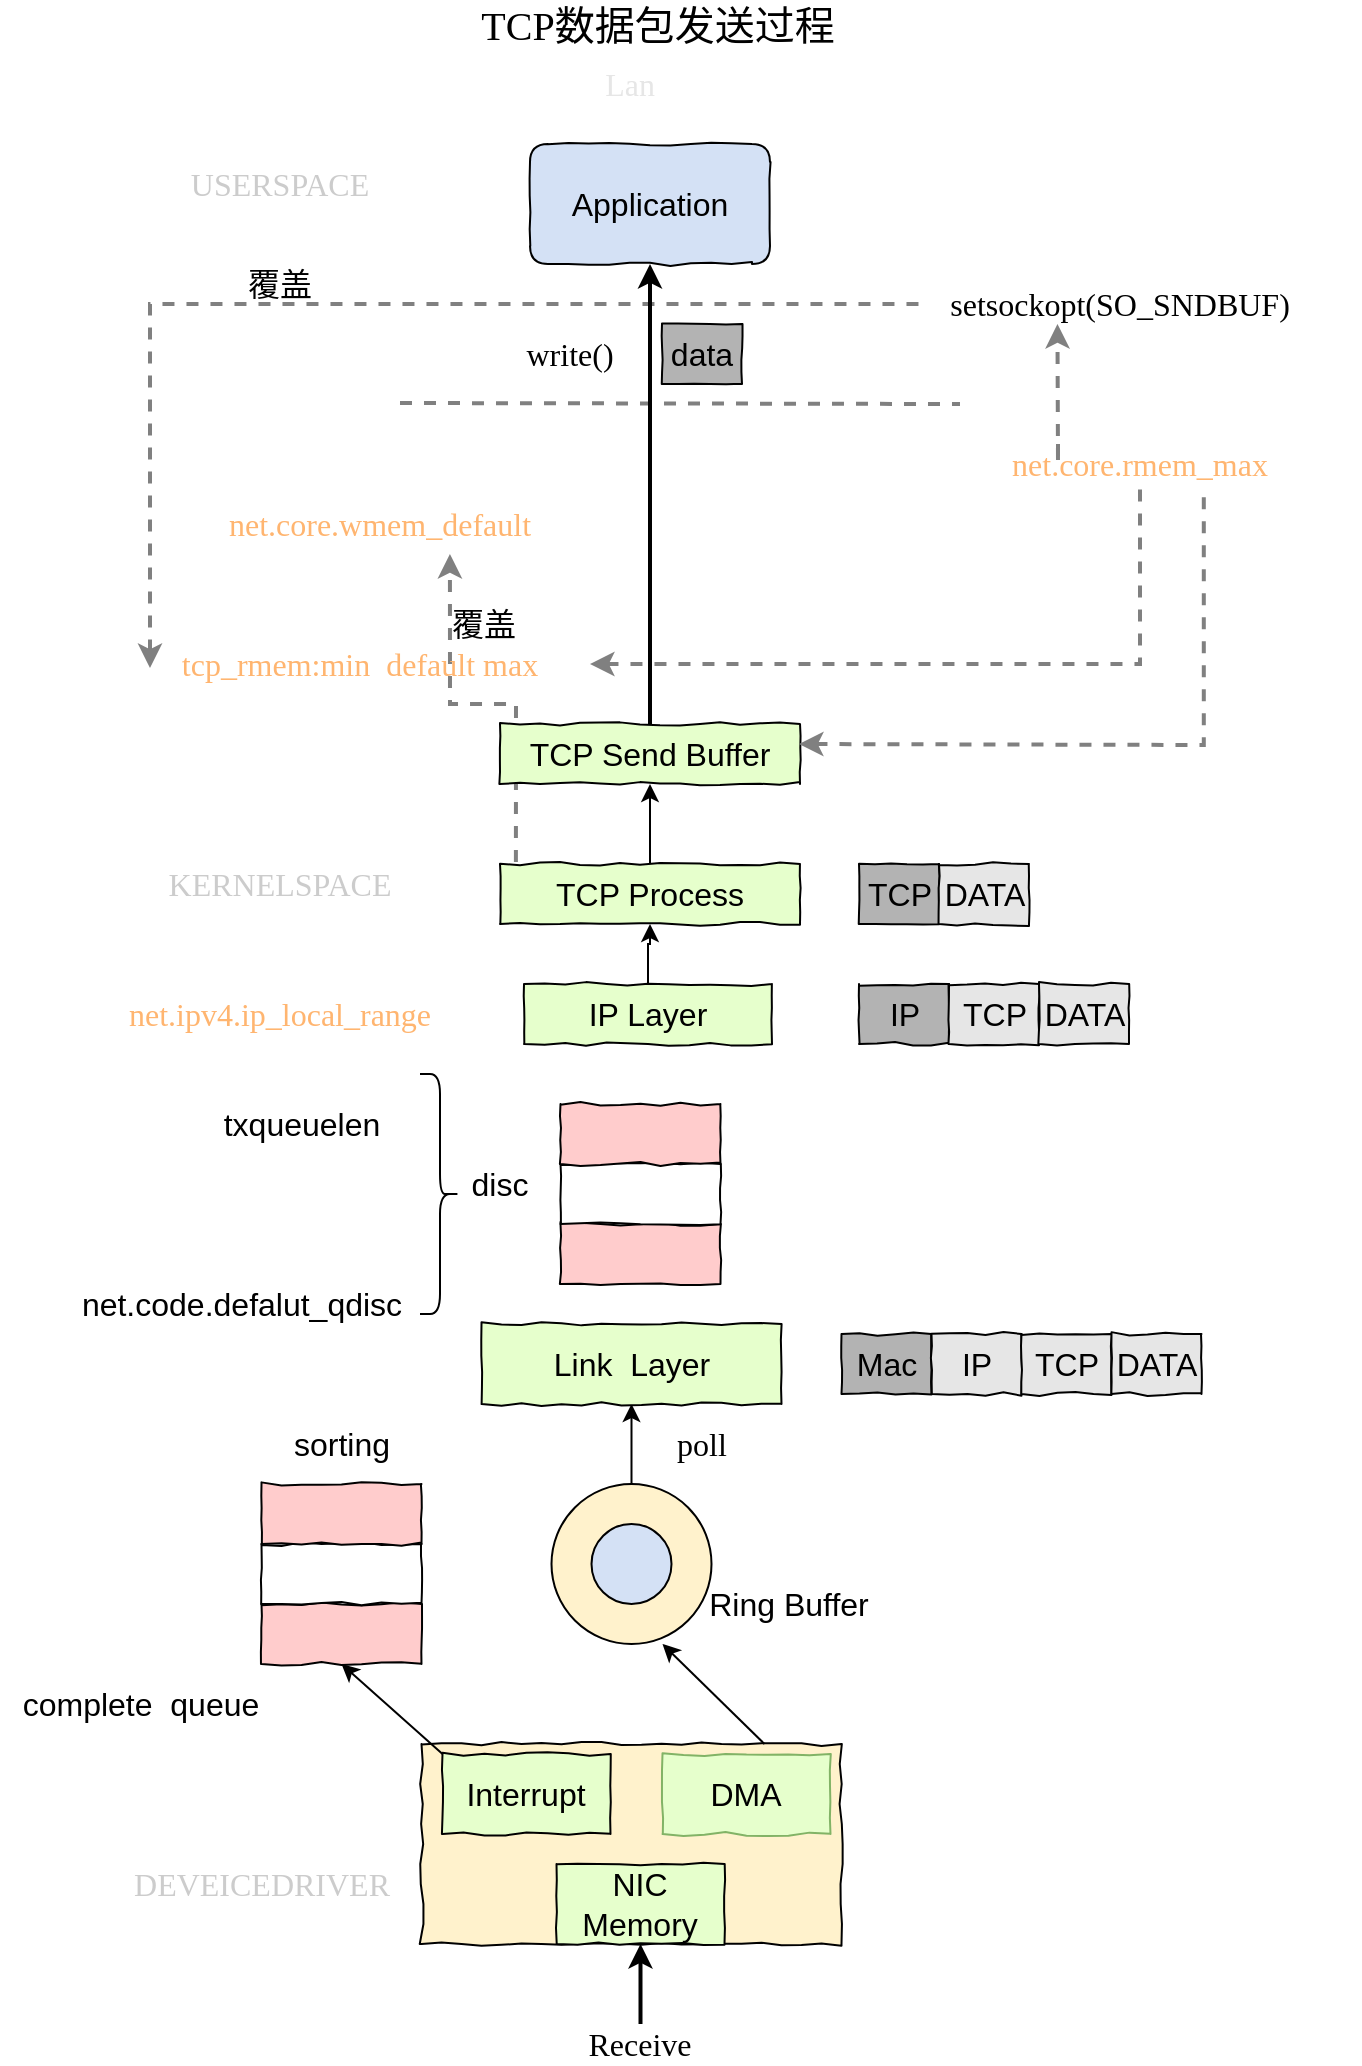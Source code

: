 <mxfile version="13.6.2" type="device"><diagram id="0uRsTTh1nOCJt-r7BCXP" name="第 1 页"><mxGraphModel dx="925" dy="1808" grid="1" gridSize="10" guides="1" tooltips="1" connect="1" arrows="1" fold="1" page="1" pageScale="1" pageWidth="827" pageHeight="1169" math="0" shadow="0"><root><mxCell id="0"/><mxCell id="1" parent="0"/><mxCell id="L9X4dWDqyz6B8TDLeYYe-1" value="" style="rounded=0;whiteSpace=wrap;html=1;comic=1;fontSize=16;fillColor=#FFF2CC;" vertex="1" parent="1"><mxGeometry x="220.75" y="450" width="210" height="100" as="geometry"/></mxCell><mxCell id="L9X4dWDqyz6B8TDLeYYe-2" value="" style="edgeStyle=orthogonalEdgeStyle;rounded=0;orthogonalLoop=1;jettySize=auto;html=1;fontSize=16;" edge="1" parent="1" source="L9X4dWDqyz6B8TDLeYYe-3" target="L9X4dWDqyz6B8TDLeYYe-6"><mxGeometry relative="1" as="geometry"/></mxCell><mxCell id="L9X4dWDqyz6B8TDLeYYe-3" value="" style="ellipse;whiteSpace=wrap;html=1;aspect=fixed;comic=1;fontSize=16;fillColor=#FFF2CC;" vertex="1" parent="1"><mxGeometry x="285.75" y="320" width="80" height="80" as="geometry"/></mxCell><mxCell id="L9X4dWDqyz6B8TDLeYYe-4" value="" style="ellipse;whiteSpace=wrap;html=1;aspect=fixed;comic=1;fontSize=16;fillColor=#D4E1F5;" vertex="1" parent="1"><mxGeometry x="305.75" y="340" width="40" height="40" as="geometry"/></mxCell><mxCell id="L9X4dWDqyz6B8TDLeYYe-6" value="Link &amp;nbsp;Layer" style="rounded=0;whiteSpace=wrap;html=1;comic=1;fontSize=16;fillColor=#E6FFCC;" vertex="1" parent="1"><mxGeometry x="250.75" y="240" width="150" height="40" as="geometry"/></mxCell><mxCell id="L9X4dWDqyz6B8TDLeYYe-7" value="" style="edgeStyle=orthogonalEdgeStyle;rounded=0;orthogonalLoop=1;jettySize=auto;html=1;fontSize=16;" edge="1" parent="1" source="L9X4dWDqyz6B8TDLeYYe-8" target="L9X4dWDqyz6B8TDLeYYe-13"><mxGeometry relative="1" as="geometry"/></mxCell><mxCell id="L9X4dWDqyz6B8TDLeYYe-8" value="IP Layer" style="rounded=0;whiteSpace=wrap;html=1;comic=1;fontSize=16;fillColor=#E6FFCC;" vertex="1" parent="1"><mxGeometry x="272" y="70" width="124" height="30" as="geometry"/></mxCell><mxCell id="L9X4dWDqyz6B8TDLeYYe-9" value="Application" style="rounded=1;whiteSpace=wrap;html=1;comic=1;fontSize=16;fillColor=#D4E1F5;" vertex="1" parent="1"><mxGeometry x="275" y="-350" width="120" height="60" as="geometry"/></mxCell><mxCell id="L9X4dWDqyz6B8TDLeYYe-10" style="edgeStyle=orthogonalEdgeStyle;rounded=0;orthogonalLoop=1;jettySize=auto;html=1;entryX=0.5;entryY=1;entryDx=0;entryDy=0;fontFamily=Comic Sans MS;fontSize=16;fontColor=#CCCCCC;" edge="1" parent="1" source="L9X4dWDqyz6B8TDLeYYe-13" target="L9X4dWDqyz6B8TDLeYYe-47"><mxGeometry relative="1" as="geometry"/></mxCell><mxCell id="L9X4dWDqyz6B8TDLeYYe-11" style="edgeStyle=orthogonalEdgeStyle;rounded=0;orthogonalLoop=1;jettySize=auto;html=1;exitX=0.053;exitY=-0.033;exitDx=0;exitDy=0;entryX=0.652;entryY=1.25;entryDx=0;entryDy=0;entryPerimeter=0;dashed=1;strokeColor=#808080;strokeWidth=2;fontFamily=Comic Sans MS;fontSize=16;fontColor=#CCCCCC;exitPerimeter=0;" edge="1" parent="1" source="L9X4dWDqyz6B8TDLeYYe-13" target="L9X4dWDqyz6B8TDLeYYe-41"><mxGeometry relative="1" as="geometry"/></mxCell><mxCell id="L9X4dWDqyz6B8TDLeYYe-12" style="edgeStyle=orthogonalEdgeStyle;rounded=0;orthogonalLoop=1;jettySize=auto;html=1;dashed=1;strokeColor=#808080;strokeWidth=2;fontFamily=Comic Sans MS;fontSize=16;fontColor=#CCCCCC;endArrow=none;endFill=0;startArrow=classic;startFill=1;exitX=1;exitY=0.5;exitDx=0;exitDy=0;" edge="1" parent="1" source="L9X4dWDqyz6B8TDLeYYe-40" target="L9X4dWDqyz6B8TDLeYYe-44"><mxGeometry relative="1" as="geometry"><mxPoint x="298" y="-110" as="sourcePoint"/></mxGeometry></mxCell><mxCell id="L9X4dWDqyz6B8TDLeYYe-13" value="TCP Process" style="rounded=0;whiteSpace=wrap;html=1;comic=1;fontSize=16;fillColor=#E6FFCC;" vertex="1" parent="1"><mxGeometry x="260" y="10" width="150" height="30" as="geometry"/></mxCell><mxCell id="L9X4dWDqyz6B8TDLeYYe-14" value="DMA" style="rounded=0;whiteSpace=wrap;html=1;comic=1;fontSize=16;strokeColor=#82b366;fillColor=#E6FFCC;" vertex="1" parent="1"><mxGeometry x="341.25" y="455" width="84" height="40" as="geometry"/></mxCell><mxCell id="L9X4dWDqyz6B8TDLeYYe-15" value="Interrupt" style="rounded=0;whiteSpace=wrap;html=1;comic=1;fontSize=16;fillColor=#E6FFCC;" vertex="1" parent="1"><mxGeometry x="231.25" y="455" width="84" height="40" as="geometry"/></mxCell><mxCell id="L9X4dWDqyz6B8TDLeYYe-16" value="NIC Memory" style="rounded=0;whiteSpace=wrap;html=1;comic=1;fontSize=16;fillColor=#E6FFCC;" vertex="1" parent="1"><mxGeometry x="288.25" y="510" width="84" height="40" as="geometry"/></mxCell><mxCell id="L9X4dWDqyz6B8TDLeYYe-17" value="" style="rounded=0;whiteSpace=wrap;html=1;comic=1;fontSize=16;fillColor=#FFCCCC;" vertex="1" parent="1"><mxGeometry x="140.75" y="380" width="80" height="30" as="geometry"/></mxCell><mxCell id="L9X4dWDqyz6B8TDLeYYe-18" value="" style="rounded=0;whiteSpace=wrap;html=1;comic=1;fontSize=16;" vertex="1" parent="1"><mxGeometry x="140.75" y="350" width="80" height="30" as="geometry"/></mxCell><mxCell id="L9X4dWDqyz6B8TDLeYYe-19" value="" style="rounded=0;whiteSpace=wrap;html=1;comic=1;fontSize=16;fillColor=#FFCCCC;" vertex="1" parent="1"><mxGeometry x="140.75" y="320" width="80" height="30" as="geometry"/></mxCell><mxCell id="L9X4dWDqyz6B8TDLeYYe-20" value="Ring Buffer" style="text;html=1;strokeColor=none;fillColor=none;align=center;verticalAlign=middle;whiteSpace=wrap;rounded=0;comic=1;fontSize=16;" vertex="1" parent="1"><mxGeometry x="363.25" y="370" width="83" height="20" as="geometry"/></mxCell><mxCell id="L9X4dWDqyz6B8TDLeYYe-21" value="sorting" style="text;html=1;strokeColor=none;fillColor=none;align=center;verticalAlign=middle;whiteSpace=wrap;rounded=0;comic=1;fontSize=16;" vertex="1" parent="1"><mxGeometry x="161.25" y="290" width="40" height="20" as="geometry"/></mxCell><mxCell id="L9X4dWDqyz6B8TDLeYYe-22" value="complete &amp;nbsp;queue" style="text;html=1;strokeColor=none;fillColor=none;align=center;verticalAlign=middle;whiteSpace=wrap;rounded=0;comic=1;fontSize=16;" vertex="1" parent="1"><mxGeometry x="10" y="420" width="141.25" height="20" as="geometry"/></mxCell><mxCell id="L9X4dWDqyz6B8TDLeYYe-23" value="" style="endArrow=classic;html=1;entryX=0.5;entryY=1;entryDx=0;entryDy=0;exitX=0;exitY=0;exitDx=0;exitDy=0;fontSize=16;" edge="1" parent="1" source="L9X4dWDqyz6B8TDLeYYe-15" target="L9X4dWDqyz6B8TDLeYYe-17"><mxGeometry width="50" height="50" relative="1" as="geometry"><mxPoint x="241.25" y="440" as="sourcePoint"/><mxPoint x="291.25" y="390" as="targetPoint"/></mxGeometry></mxCell><mxCell id="L9X4dWDqyz6B8TDLeYYe-24" value="" style="endArrow=classic;html=1;entryX=0.5;entryY=1;entryDx=0;entryDy=0;fontSize=16;" edge="1" parent="1"><mxGeometry width="50" height="50" relative="1" as="geometry"><mxPoint x="392.25" y="450" as="sourcePoint"/><mxPoint x="341.25" y="400" as="targetPoint"/></mxGeometry></mxCell><mxCell id="L9X4dWDqyz6B8TDLeYYe-25" value="Mac" style="rounded=0;whiteSpace=wrap;html=1;comic=1;fontSize=16;fillColor=#B3B3B3;" vertex="1" parent="1"><mxGeometry x="430.75" y="245" width="45" height="30" as="geometry"/></mxCell><mxCell id="L9X4dWDqyz6B8TDLeYYe-26" value="IP" style="rounded=0;whiteSpace=wrap;html=1;comic=1;fontSize=16;fillColor=#E6E6E6;" vertex="1" parent="1"><mxGeometry x="475.75" y="245" width="45" height="30" as="geometry"/></mxCell><mxCell id="L9X4dWDqyz6B8TDLeYYe-27" value="TCP" style="rounded=0;whiteSpace=wrap;html=1;comic=1;fontSize=16;fillColor=#E6E6E6;" vertex="1" parent="1"><mxGeometry x="520.75" y="245" width="45" height="30" as="geometry"/></mxCell><mxCell id="L9X4dWDqyz6B8TDLeYYe-28" value="DATA" style="rounded=0;whiteSpace=wrap;html=1;comic=1;fontSize=16;fillColor=#E6E6E6;" vertex="1" parent="1"><mxGeometry x="565.75" y="245" width="45" height="30" as="geometry"/></mxCell><mxCell id="L9X4dWDqyz6B8TDLeYYe-29" value="IP" style="rounded=0;whiteSpace=wrap;html=1;comic=1;fontSize=16;fillColor=#B3B3B3;" vertex="1" parent="1"><mxGeometry x="439.5" y="70" width="45" height="30" as="geometry"/></mxCell><mxCell id="L9X4dWDqyz6B8TDLeYYe-30" value="TCP" style="rounded=0;whiteSpace=wrap;html=1;comic=1;fontSize=16;fillColor=#E6E6E6;" vertex="1" parent="1"><mxGeometry x="484.5" y="70" width="45" height="30" as="geometry"/></mxCell><mxCell id="L9X4dWDqyz6B8TDLeYYe-31" value="DATA" style="rounded=0;whiteSpace=wrap;html=1;comic=1;fontSize=16;fillColor=#E6E6E6;" vertex="1" parent="1"><mxGeometry x="529.5" y="70" width="45" height="30" as="geometry"/></mxCell><mxCell id="L9X4dWDqyz6B8TDLeYYe-32" value="TCP" style="rounded=0;whiteSpace=wrap;html=1;comic=1;fontSize=16;fillColor=#B3B3B3;" vertex="1" parent="1"><mxGeometry x="439.5" y="10" width="40" height="30" as="geometry"/></mxCell><mxCell id="L9X4dWDqyz6B8TDLeYYe-33" value="DATA" style="rounded=0;whiteSpace=wrap;html=1;comic=1;fontSize=16;fillColor=#E6E6E6;" vertex="1" parent="1"><mxGeometry x="479.5" y="10" width="45" height="30" as="geometry"/></mxCell><mxCell id="L9X4dWDqyz6B8TDLeYYe-34" value="DEVEICEDRIVER" style="text;html=1;strokeColor=none;align=center;verticalAlign=middle;whiteSpace=wrap;rounded=0;comic=1;fontSize=16;fontFamily=Comic Sans MS;fontColor=#CCCCCC;" vertex="1" parent="1"><mxGeometry x="121.25" y="510" width="40" height="20" as="geometry"/></mxCell><mxCell id="L9X4dWDqyz6B8TDLeYYe-35" value="KERNELSPACE" style="text;html=1;strokeColor=none;align=center;verticalAlign=middle;whiteSpace=wrap;rounded=0;comic=1;fontSize=16;fontFamily=Comic Sans MS;fontColor=#CCCCCC;" vertex="1" parent="1"><mxGeometry x="130" y="10" width="40" height="20" as="geometry"/></mxCell><mxCell id="L9X4dWDqyz6B8TDLeYYe-36" value="" style="endArrow=none;html=1;fontFamily=Comic Sans MS;fontSize=16;fontColor=#CCCCCC;dashed=1;strokeWidth=2;strokeColor=#808080;" edge="1" parent="1"><mxGeometry width="50" height="50" relative="1" as="geometry"><mxPoint x="210" y="-220.5" as="sourcePoint"/><mxPoint x="490" y="-220" as="targetPoint"/></mxGeometry></mxCell><mxCell id="L9X4dWDqyz6B8TDLeYYe-37" value="data" style="rounded=0;whiteSpace=wrap;html=1;comic=1;fontSize=16;fillColor=#B3B3B3;" vertex="1" parent="1"><mxGeometry x="341" y="-260" width="40" height="30" as="geometry"/></mxCell><mxCell id="L9X4dWDqyz6B8TDLeYYe-38" value="&lt;font color=&quot;#000000&quot;&gt;&lt;span&gt;write()&lt;/span&gt;&lt;/font&gt;" style="text;html=1;strokeColor=none;fillColor=none;align=center;verticalAlign=middle;whiteSpace=wrap;rounded=0;comic=1;fontFamily=Comic Sans MS;fontSize=16;fontColor=#CCCCCC;" vertex="1" parent="1"><mxGeometry x="275" y="-255" width="40" height="20" as="geometry"/></mxCell><mxCell id="L9X4dWDqyz6B8TDLeYYe-39" style="edgeStyle=orthogonalEdgeStyle;rounded=0;orthogonalLoop=1;jettySize=auto;html=1;exitX=0;exitY=0.5;exitDx=0;exitDy=0;dashed=1;strokeColor=#808080;strokeWidth=2;fontFamily=Comic Sans MS;fontSize=16;fontColor=#CCCCCC;endArrow=none;endFill=0;startArrow=classic;startFill=1;" edge="1" parent="1"><mxGeometry relative="1" as="geometry"><mxPoint x="470" y="-270" as="targetPoint"/><mxPoint x="85" y="-88" as="sourcePoint"/><Array as="points"><mxPoint x="85" y="-270"/></Array></mxGeometry></mxCell><mxCell id="L9X4dWDqyz6B8TDLeYYe-40" value="&lt;font color=&quot;#ffb570&quot;&gt;tcp_rmem:min &amp;nbsp;default max&lt;/font&gt;" style="text;html=1;strokeColor=none;fillColor=none;align=center;verticalAlign=middle;whiteSpace=wrap;rounded=0;comic=1;fontFamily=Comic Sans MS;fontSize=16;fontColor=#CCCCCC;" vertex="1" parent="1"><mxGeometry x="75" y="-100" width="230" height="20" as="geometry"/></mxCell><mxCell id="L9X4dWDqyz6B8TDLeYYe-41" value="&lt;font color=&quot;#ffb570&quot;&gt;net.core.wmem_default&lt;/font&gt;" style="text;html=1;strokeColor=none;fillColor=none;align=center;verticalAlign=middle;whiteSpace=wrap;rounded=0;comic=1;fontFamily=Comic Sans MS;fontSize=16;fontColor=#CCCCCC;" vertex="1" parent="1"><mxGeometry x="85" y="-170" width="230" height="20" as="geometry"/></mxCell><mxCell id="L9X4dWDqyz6B8TDLeYYe-42" value="&lt;font color=&quot;#000000&quot;&gt;setsockopt(SO_SNDBUF)&lt;/font&gt;" style="text;html=1;strokeColor=none;fillColor=none;align=center;verticalAlign=middle;whiteSpace=wrap;rounded=0;comic=1;fontFamily=Comic Sans MS;fontSize=16;fontColor=#CCCCCC;" vertex="1" parent="1"><mxGeometry x="550" y="-280" width="40" height="20" as="geometry"/></mxCell><mxCell id="L9X4dWDqyz6B8TDLeYYe-43" style="edgeStyle=orthogonalEdgeStyle;rounded=0;orthogonalLoop=1;jettySize=auto;html=1;entryX=0.652;entryY=1.25;entryDx=0;entryDy=0;entryPerimeter=0;dashed=1;strokeColor=#808080;strokeWidth=2;fontFamily=Comic Sans MS;fontSize=16;fontColor=#CCCCCC;" edge="1" parent="1"><mxGeometry relative="1" as="geometry"><mxPoint x="539" y="-200" as="sourcePoint"/><mxPoint x="538.73" y="-260" as="targetPoint"/><Array as="points"><mxPoint x="539" y="-190"/><mxPoint x="539" y="-190"/></Array></mxGeometry></mxCell><mxCell id="L9X4dWDqyz6B8TDLeYYe-44" value="&lt;font color=&quot;#ffb570&quot;&gt;net.core.rmem_max&lt;/font&gt;" style="text;html=1;strokeColor=none;fillColor=none;align=center;verticalAlign=middle;whiteSpace=wrap;rounded=0;comic=1;fontFamily=Comic Sans MS;fontSize=16;fontColor=#CCCCCC;" vertex="1" parent="1"><mxGeometry x="470" y="-200" width="220" height="20" as="geometry"/></mxCell><mxCell id="L9X4dWDqyz6B8TDLeYYe-45" value="&lt;font color=&quot;#000000&quot;&gt;覆盖&lt;/font&gt;" style="text;html=1;strokeColor=none;fillColor=none;align=center;verticalAlign=middle;whiteSpace=wrap;rounded=0;comic=1;fontFamily=Comic Sans MS;fontSize=16;fontColor=#CCCCCC;" vertex="1" parent="1"><mxGeometry x="232" y="-120" width="40" height="20" as="geometry"/></mxCell><mxCell id="L9X4dWDqyz6B8TDLeYYe-46" style="edgeStyle=orthogonalEdgeStyle;rounded=0;orthogonalLoop=1;jettySize=auto;html=1;exitX=0.5;exitY=0;exitDx=0;exitDy=0;entryX=0.5;entryY=1;entryDx=0;entryDy=0;startArrow=none;startFill=0;endArrow=classic;endFill=1;strokeWidth=2;fontFamily=Comic Sans MS;fontSize=16;fontColor=#CCCCCC;" edge="1" parent="1" source="L9X4dWDqyz6B8TDLeYYe-47" target="L9X4dWDqyz6B8TDLeYYe-9"><mxGeometry relative="1" as="geometry"/></mxCell><mxCell id="L9X4dWDqyz6B8TDLeYYe-47" value="TCP Send Buffer" style="rounded=0;whiteSpace=wrap;html=1;comic=1;fontSize=16;fillColor=#E6FFCC;" vertex="1" parent="1"><mxGeometry x="260" y="-60" width="150" height="30" as="geometry"/></mxCell><mxCell id="L9X4dWDqyz6B8TDLeYYe-48" style="edgeStyle=orthogonalEdgeStyle;rounded=0;orthogonalLoop=1;jettySize=auto;html=1;dashed=1;strokeColor=#808080;strokeWidth=2;fontFamily=Comic Sans MS;fontSize=16;fontColor=#CCCCCC;endArrow=none;endFill=0;startArrow=classic;startFill=1;exitX=1;exitY=0.5;exitDx=0;exitDy=0;entryX=0.645;entryY=1.1;entryDx=0;entryDy=0;entryPerimeter=0;" edge="1" parent="1" target="L9X4dWDqyz6B8TDLeYYe-44"><mxGeometry relative="1" as="geometry"><mxPoint x="409.5" y="-50" as="sourcePoint"/><mxPoint x="684.5" y="-140" as="targetPoint"/></mxGeometry></mxCell><mxCell id="L9X4dWDqyz6B8TDLeYYe-49" value="&lt;font color=&quot;#000000&quot;&gt;poll&lt;/font&gt;" style="text;html=1;strokeColor=none;fillColor=none;align=center;verticalAlign=middle;whiteSpace=wrap;rounded=0;comic=1;fontFamily=Comic Sans MS;fontSize=16;fontColor=#CCCCCC;" vertex="1" parent="1"><mxGeometry x="341.25" y="290" width="40" height="20" as="geometry"/></mxCell><mxCell id="L9X4dWDqyz6B8TDLeYYe-50" value="" style="edgeStyle=orthogonalEdgeStyle;rounded=0;orthogonalLoop=1;jettySize=auto;html=1;startArrow=none;startFill=0;endArrow=classic;endFill=1;strokeColor=#000000;strokeWidth=2;fontFamily=Comic Sans MS;fontSize=16;fontColor=#CCCCCC;" edge="1" parent="1" source="L9X4dWDqyz6B8TDLeYYe-51" target="L9X4dWDqyz6B8TDLeYYe-16"><mxGeometry relative="1" as="geometry"/></mxCell><mxCell id="L9X4dWDqyz6B8TDLeYYe-51" value="&lt;font color=&quot;#000000&quot;&gt;Receive&lt;/font&gt;" style="text;html=1;strokeColor=none;fillColor=none;align=center;verticalAlign=middle;whiteSpace=wrap;rounded=0;comic=1;fontFamily=Comic Sans MS;fontSize=16;fontColor=#CCCCCC;" vertex="1" parent="1"><mxGeometry x="310.25" y="590" width="40" height="20" as="geometry"/></mxCell><mxCell id="L9X4dWDqyz6B8TDLeYYe-52" value="&lt;font color=&quot;#000000&quot;&gt;覆盖&lt;/font&gt;" style="text;html=1;strokeColor=none;fillColor=none;align=center;verticalAlign=middle;whiteSpace=wrap;rounded=0;comic=1;fontFamily=Comic Sans MS;fontSize=16;fontColor=#CCCCCC;" vertex="1" parent="1"><mxGeometry x="130" y="-290" width="40" height="20" as="geometry"/></mxCell><mxCell id="L9X4dWDqyz6B8TDLeYYe-53" value="&lt;font style=&quot;font-size: 20px&quot; color=&quot;#000000&quot;&gt;TCP数据包发送过程&lt;/font&gt;" style="text;html=1;strokeColor=none;fillColor=none;align=center;verticalAlign=middle;whiteSpace=wrap;rounded=0;comic=1;fontFamily=Comic Sans MS;fontSize=16;fontColor=#CCCCCC;" vertex="1" parent="1"><mxGeometry x="224" y="-420" width="230" height="20" as="geometry"/></mxCell><mxCell id="L9X4dWDqyz6B8TDLeYYe-54" value="Lan" style="text;html=1;strokeColor=none;fillColor=none;align=center;verticalAlign=middle;whiteSpace=wrap;rounded=0;comic=1;fontFamily=Comic Sans MS;fontSize=16;fontColor=#E6E6E6;" vertex="1" parent="1"><mxGeometry x="305" y="-390" width="40" height="20" as="geometry"/></mxCell><mxCell id="L9X4dWDqyz6B8TDLeYYe-55" value="USERSPACE" style="text;html=1;strokeColor=none;align=center;verticalAlign=middle;whiteSpace=wrap;rounded=0;comic=1;fontSize=16;fontFamily=Comic Sans MS;fontColor=#CCCCCC;" vertex="1" parent="1"><mxGeometry x="130" y="-340" width="40" height="20" as="geometry"/></mxCell><mxCell id="L9X4dWDqyz6B8TDLeYYe-56" value="" style="rounded=0;whiteSpace=wrap;html=1;comic=1;fontSize=16;fillColor=#FFCCCC;" vertex="1" parent="1"><mxGeometry x="290.25" y="190" width="80" height="30" as="geometry"/></mxCell><mxCell id="L9X4dWDqyz6B8TDLeYYe-57" value="" style="rounded=0;whiteSpace=wrap;html=1;comic=1;fontSize=16;" vertex="1" parent="1"><mxGeometry x="290.25" y="160" width="80" height="30" as="geometry"/></mxCell><mxCell id="L9X4dWDqyz6B8TDLeYYe-58" value="" style="rounded=0;whiteSpace=wrap;html=1;comic=1;fontSize=16;fillColor=#FFCCCC;" vertex="1" parent="1"><mxGeometry x="290.25" y="130" width="80" height="30" as="geometry"/></mxCell><mxCell id="L9X4dWDqyz6B8TDLeYYe-59" value="disc" style="text;html=1;strokeColor=none;fillColor=none;align=center;verticalAlign=middle;whiteSpace=wrap;rounded=0;comic=1;fontSize=16;" vertex="1" parent="1"><mxGeometry x="240" y="160" width="40" height="20" as="geometry"/></mxCell><mxCell id="L9X4dWDqyz6B8TDLeYYe-60" value="&lt;font color=&quot;#ffb570&quot;&gt;&lt;span&gt;net.ipv4.ip_local_range&lt;/span&gt;&lt;/font&gt;" style="text;html=1;strokeColor=none;fillColor=none;align=center;verticalAlign=middle;whiteSpace=wrap;rounded=0;comic=1;fontFamily=Comic Sans MS;fontSize=16;fontColor=#CCCCCC;" vertex="1" parent="1"><mxGeometry x="35" y="75" width="230" height="20" as="geometry"/></mxCell><mxCell id="L9X4dWDqyz6B8TDLeYYe-61" value="&lt;font style=&quot;font-size: 16px&quot;&gt;txqueuelen&lt;/font&gt;" style="text;html=1;strokeColor=none;fillColor=none;align=center;verticalAlign=middle;whiteSpace=wrap;rounded=0;" vertex="1" parent="1"><mxGeometry x="140.75" y="130" width="40" height="20" as="geometry"/></mxCell><mxCell id="L9X4dWDqyz6B8TDLeYYe-62" value="&lt;font style=&quot;font-size: 16px&quot;&gt;net.code.defalut_qdisc&lt;/font&gt;" style="text;html=1;strokeColor=none;fillColor=none;align=center;verticalAlign=middle;whiteSpace=wrap;rounded=0;" vertex="1" parent="1"><mxGeometry x="111.25" y="220" width="40" height="20" as="geometry"/></mxCell><mxCell id="L9X4dWDqyz6B8TDLeYYe-63" value="" style="shape=curlyBracket;whiteSpace=wrap;html=1;rounded=1;rotation=-180;" vertex="1" parent="1"><mxGeometry x="220" y="115" width="20" height="120" as="geometry"/></mxCell></root></mxGraphModel></diagram></mxfile>